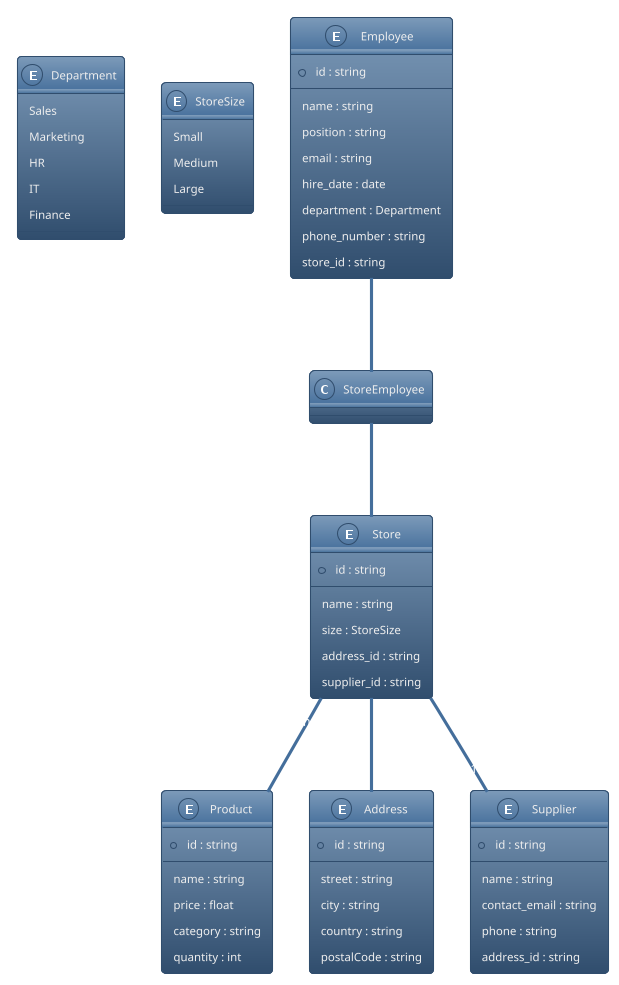 @startuml en
!theme spacelab

enum Department {
  Sales
  Marketing
  HR
  IT
  Finance
}

enum StoreSize {
  Small
  Medium
  Large
}

entity Employee {
  *id : string
  --
  name : string
  position : string
  email : string
  hire_date : date
  department : Department
  phone_number : string
  store_id : string
}

entity Product {
  *id : string
  --
  name : string
  price : float
  category : string
  quantity : int
}

entity Store {
  *id : string
  --
  name : string
  size : StoreSize
  address_id : string
  supplier_id : string
}

entity Address {
  *id : string
  --
  street : string
  city : string
  country : string
  postalCode : string
}

entity Supplier {
  *id : string
  --
  name : string
  contact_email : string
  phone : string
  address_id : string
}

Employee "1" -- "n" StoreEmployee : works-at
StoreEmployee "n" -- "1" Store : employed-in
Store "1" -- "1" Address : located-at
Store "n" -- "1" Supplier : supplied-by
Store "n" -- "n" Product : sells
@enduml
